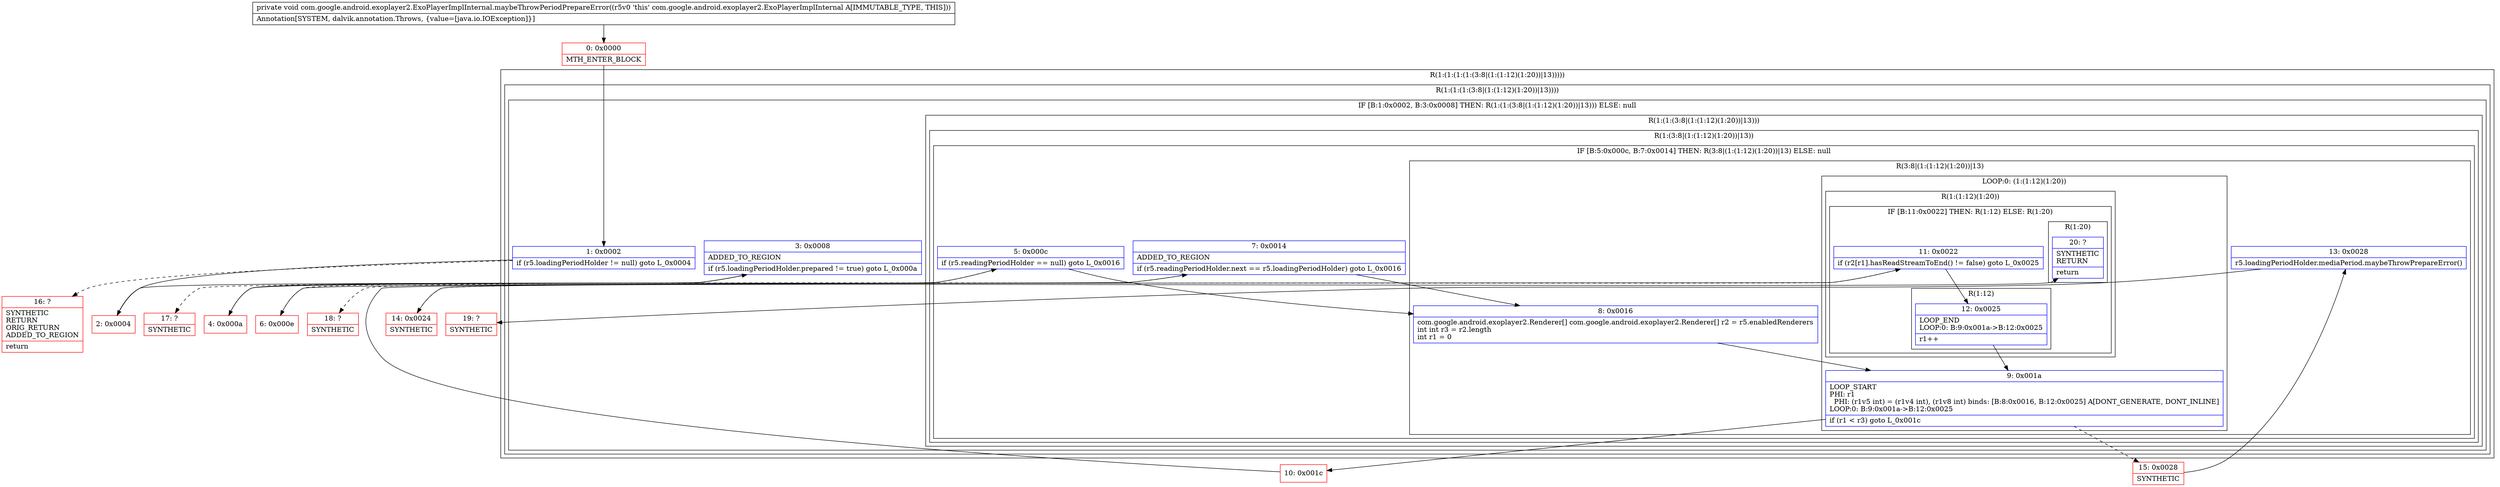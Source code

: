 digraph "CFG forcom.google.android.exoplayer2.ExoPlayerImplInternal.maybeThrowPeriodPrepareError()V" {
subgraph cluster_Region_99338108 {
label = "R(1:(1:(1:(1:(3:8|(1:(1:12)(1:20))|13)))))";
node [shape=record,color=blue];
subgraph cluster_Region_1755101856 {
label = "R(1:(1:(1:(3:8|(1:(1:12)(1:20))|13))))";
node [shape=record,color=blue];
subgraph cluster_IfRegion_2056276267 {
label = "IF [B:1:0x0002, B:3:0x0008] THEN: R(1:(1:(3:8|(1:(1:12)(1:20))|13))) ELSE: null";
node [shape=record,color=blue];
Node_1 [shape=record,label="{1\:\ 0x0002|if (r5.loadingPeriodHolder != null) goto L_0x0004\l}"];
Node_3 [shape=record,label="{3\:\ 0x0008|ADDED_TO_REGION\l|if (r5.loadingPeriodHolder.prepared != true) goto L_0x000a\l}"];
subgraph cluster_Region_464735493 {
label = "R(1:(1:(3:8|(1:(1:12)(1:20))|13)))";
node [shape=record,color=blue];
subgraph cluster_Region_1085843752 {
label = "R(1:(3:8|(1:(1:12)(1:20))|13))";
node [shape=record,color=blue];
subgraph cluster_IfRegion_1308381733 {
label = "IF [B:5:0x000c, B:7:0x0014] THEN: R(3:8|(1:(1:12)(1:20))|13) ELSE: null";
node [shape=record,color=blue];
Node_5 [shape=record,label="{5\:\ 0x000c|if (r5.readingPeriodHolder == null) goto L_0x0016\l}"];
Node_7 [shape=record,label="{7\:\ 0x0014|ADDED_TO_REGION\l|if (r5.readingPeriodHolder.next == r5.loadingPeriodHolder) goto L_0x0016\l}"];
subgraph cluster_Region_1519106732 {
label = "R(3:8|(1:(1:12)(1:20))|13)";
node [shape=record,color=blue];
Node_8 [shape=record,label="{8\:\ 0x0016|com.google.android.exoplayer2.Renderer[] com.google.android.exoplayer2.Renderer[] r2 = r5.enabledRenderers\lint int r3 = r2.length\lint r1 = 0\l}"];
subgraph cluster_LoopRegion_79515376 {
label = "LOOP:0: (1:(1:12)(1:20))";
node [shape=record,color=blue];
Node_9 [shape=record,label="{9\:\ 0x001a|LOOP_START\lPHI: r1 \l  PHI: (r1v5 int) = (r1v4 int), (r1v8 int) binds: [B:8:0x0016, B:12:0x0025] A[DONT_GENERATE, DONT_INLINE]\lLOOP:0: B:9:0x001a\-\>B:12:0x0025\l|if (r1 \< r3) goto L_0x001c\l}"];
subgraph cluster_Region_895325088 {
label = "R(1:(1:12)(1:20))";
node [shape=record,color=blue];
subgraph cluster_IfRegion_2013796932 {
label = "IF [B:11:0x0022] THEN: R(1:12) ELSE: R(1:20)";
node [shape=record,color=blue];
Node_11 [shape=record,label="{11\:\ 0x0022|if (r2[r1].hasReadStreamToEnd() != false) goto L_0x0025\l}"];
subgraph cluster_Region_1657570757 {
label = "R(1:12)";
node [shape=record,color=blue];
Node_12 [shape=record,label="{12\:\ 0x0025|LOOP_END\lLOOP:0: B:9:0x001a\-\>B:12:0x0025\l|r1++\l}"];
}
subgraph cluster_Region_881273707 {
label = "R(1:20)";
node [shape=record,color=blue];
Node_20 [shape=record,label="{20\:\ ?|SYNTHETIC\lRETURN\l|return\l}"];
}
}
}
}
Node_13 [shape=record,label="{13\:\ 0x0028|r5.loadingPeriodHolder.mediaPeriod.maybeThrowPrepareError()\l}"];
}
}
}
}
}
}
}
Node_0 [shape=record,color=red,label="{0\:\ 0x0000|MTH_ENTER_BLOCK\l}"];
Node_2 [shape=record,color=red,label="{2\:\ 0x0004}"];
Node_4 [shape=record,color=red,label="{4\:\ 0x000a}"];
Node_6 [shape=record,color=red,label="{6\:\ 0x000e}"];
Node_10 [shape=record,color=red,label="{10\:\ 0x001c}"];
Node_14 [shape=record,color=red,label="{14\:\ 0x0024|SYNTHETIC\l}"];
Node_15 [shape=record,color=red,label="{15\:\ 0x0028|SYNTHETIC\l}"];
Node_16 [shape=record,color=red,label="{16\:\ ?|SYNTHETIC\lRETURN\lORIG_RETURN\lADDED_TO_REGION\l|return\l}"];
Node_17 [shape=record,color=red,label="{17\:\ ?|SYNTHETIC\l}"];
Node_18 [shape=record,color=red,label="{18\:\ ?|SYNTHETIC\l}"];
Node_19 [shape=record,color=red,label="{19\:\ ?|SYNTHETIC\l}"];
MethodNode[shape=record,label="{private void com.google.android.exoplayer2.ExoPlayerImplInternal.maybeThrowPeriodPrepareError((r5v0 'this' com.google.android.exoplayer2.ExoPlayerImplInternal A[IMMUTABLE_TYPE, THIS]))  | Annotation[SYSTEM, dalvik.annotation.Throws, \{value=[java.io.IOException]\}]\l}"];
MethodNode -> Node_0;
Node_1 -> Node_2;
Node_1 -> Node_16[style=dashed];
Node_3 -> Node_4;
Node_3 -> Node_17[style=dashed];
Node_5 -> Node_6[style=dashed];
Node_5 -> Node_8;
Node_7 -> Node_8;
Node_7 -> Node_18[style=dashed];
Node_8 -> Node_9;
Node_9 -> Node_10;
Node_9 -> Node_15[style=dashed];
Node_11 -> Node_12;
Node_11 -> Node_14[style=dashed];
Node_12 -> Node_9;
Node_13 -> Node_19;
Node_0 -> Node_1;
Node_2 -> Node_3;
Node_4 -> Node_5;
Node_6 -> Node_7;
Node_10 -> Node_11;
Node_14 -> Node_20;
Node_15 -> Node_13;
}

